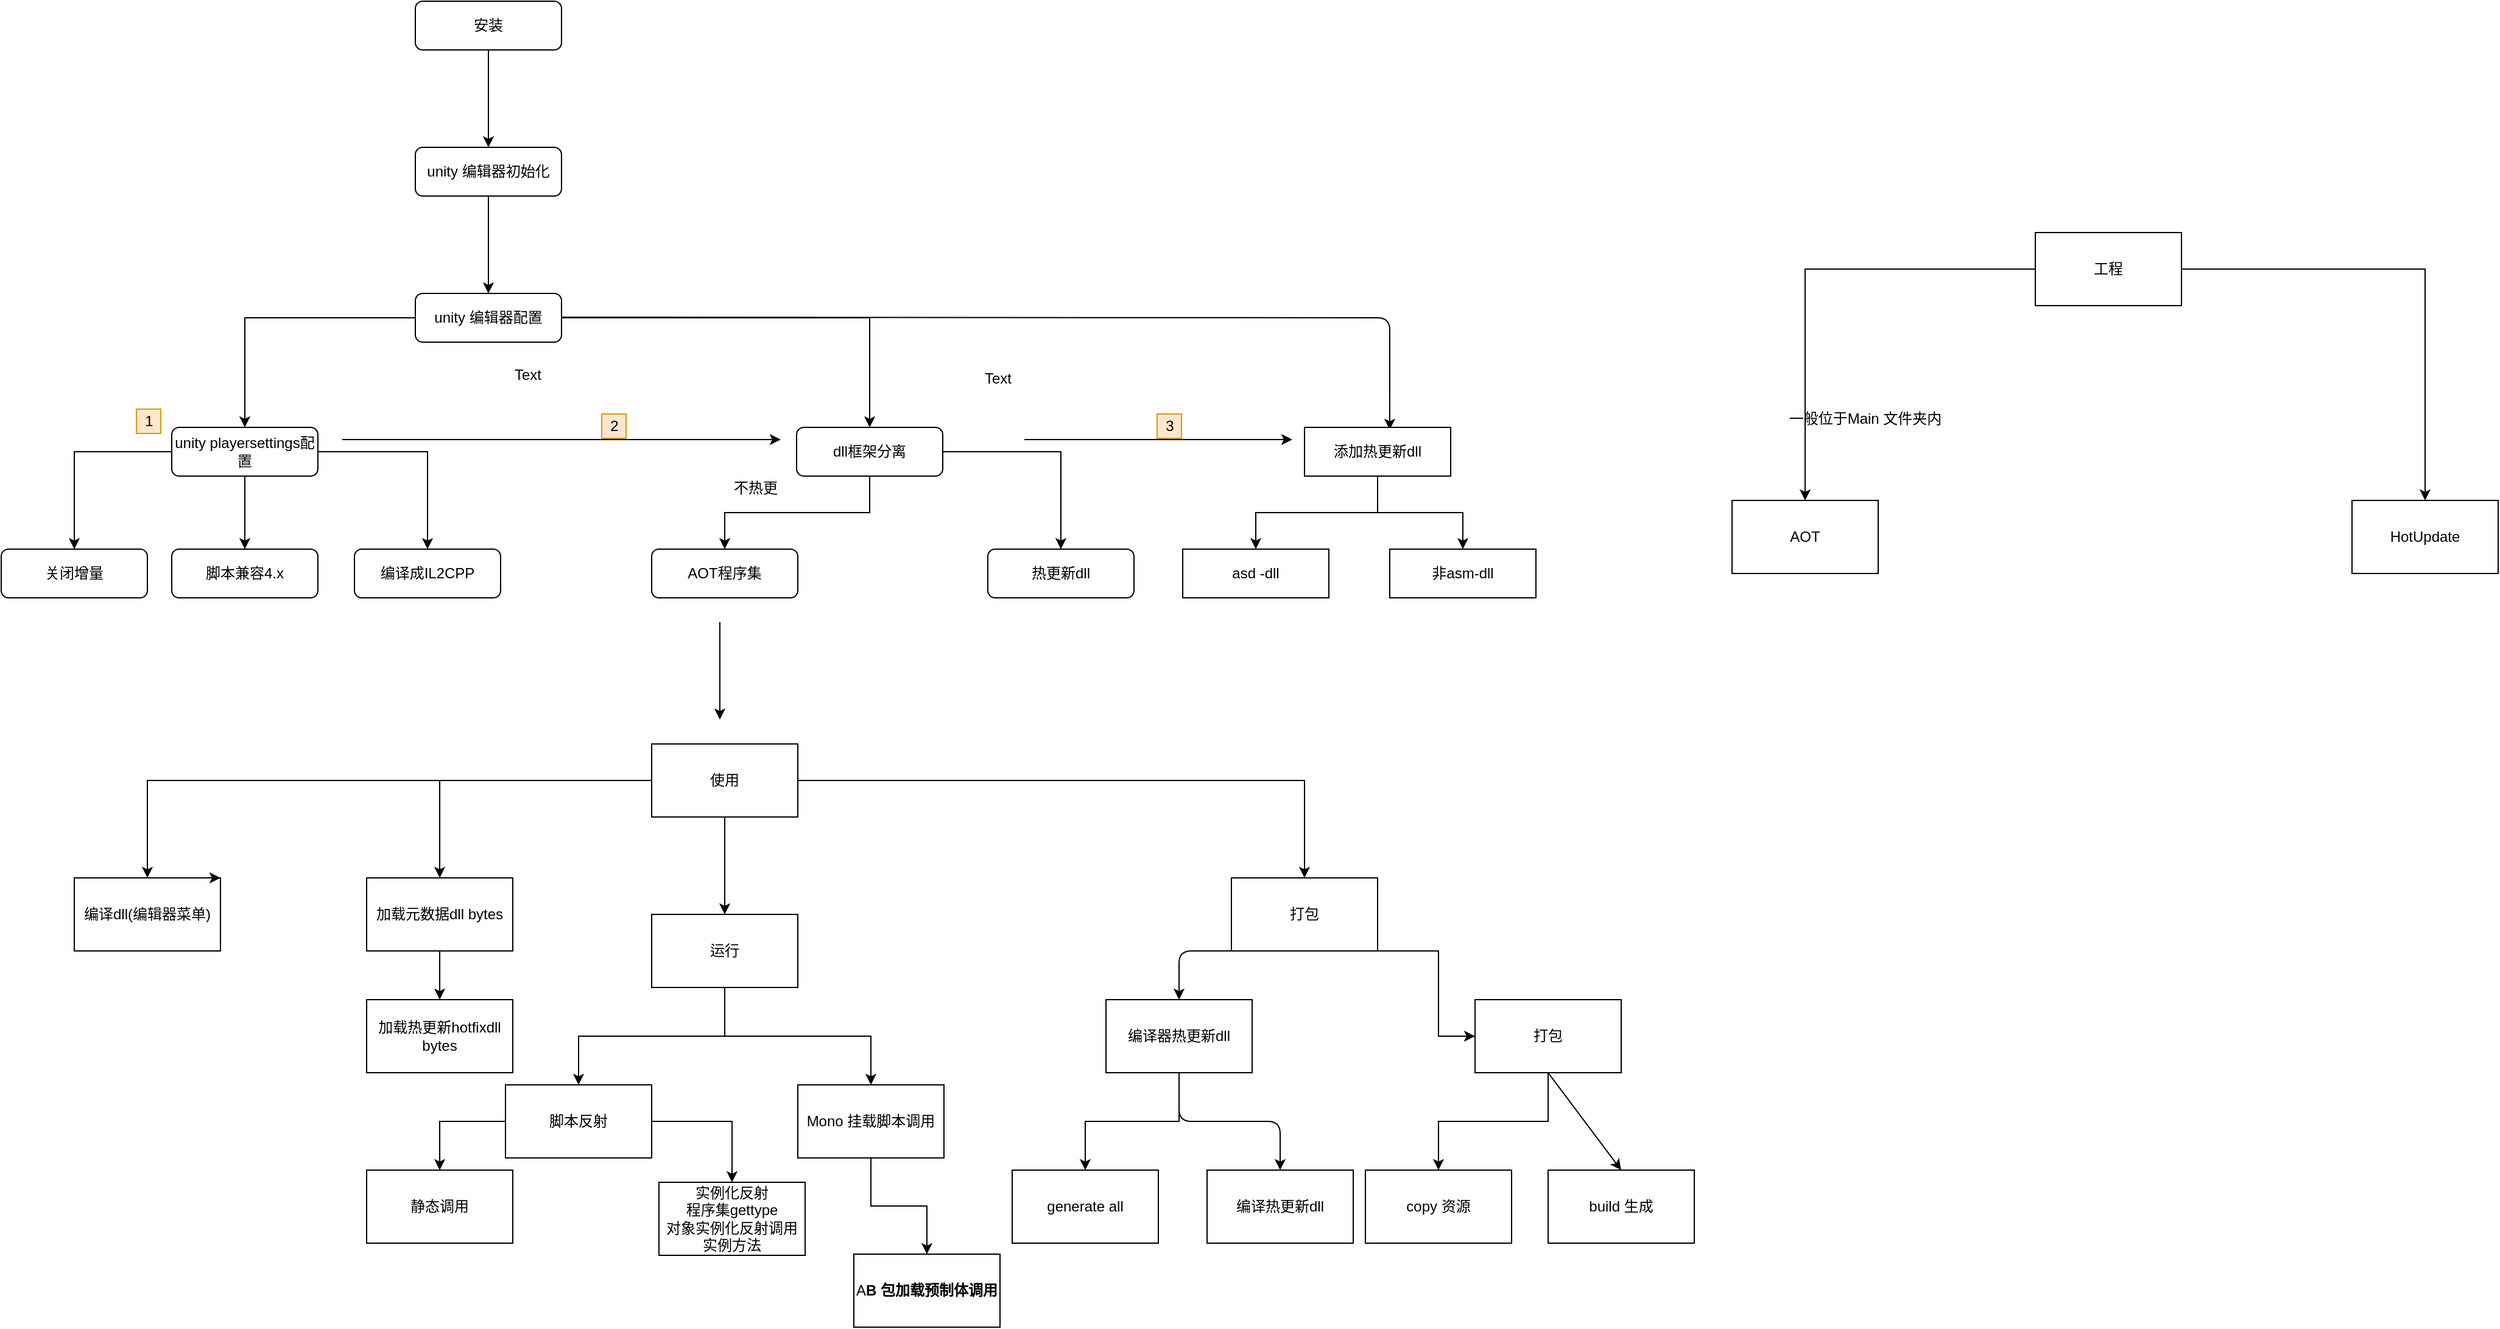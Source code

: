 <mxfile version="21.5.1" type="github" pages="3">
  <diagram id="a4xEopkv2bsVfKYn4HD9" name="使用流程">
    <mxGraphModel dx="2846" dy="1148" grid="1" gridSize="10" guides="1" tooltips="1" connect="1" arrows="1" fold="1" page="1" pageScale="1" pageWidth="827" pageHeight="1169" math="0" shadow="0">
      <root>
        <mxCell id="0" />
        <mxCell id="1" parent="0" />
        <mxCell id="EoGhAd8UYBKwOIdFuY8u-1" value="" style="edgeStyle=orthogonalEdgeStyle;rounded=0;orthogonalLoop=1;jettySize=auto;html=1;" parent="1" source="EoGhAd8UYBKwOIdFuY8u-2" target="EoGhAd8UYBKwOIdFuY8u-4" edge="1">
          <mxGeometry relative="1" as="geometry" />
        </mxCell>
        <mxCell id="EoGhAd8UYBKwOIdFuY8u-2" value="安装&lt;br&gt;" style="rounded=1;whiteSpace=wrap;html=1;fontSize=12;glass=0;strokeWidth=1;shadow=0;" parent="1" vertex="1">
          <mxGeometry x="160" y="80" width="120" height="40" as="geometry" />
        </mxCell>
        <mxCell id="EoGhAd8UYBKwOIdFuY8u-3" value="" style="edgeStyle=orthogonalEdgeStyle;rounded=0;orthogonalLoop=1;jettySize=auto;html=1;" parent="1" source="EoGhAd8UYBKwOIdFuY8u-4" target="EoGhAd8UYBKwOIdFuY8u-6" edge="1">
          <mxGeometry relative="1" as="geometry" />
        </mxCell>
        <mxCell id="EoGhAd8UYBKwOIdFuY8u-4" value="unity 编辑器初始化" style="rounded=1;whiteSpace=wrap;html=1;fontSize=12;glass=0;strokeWidth=1;shadow=0;" parent="1" vertex="1">
          <mxGeometry x="160" y="200" width="120" height="40" as="geometry" />
        </mxCell>
        <mxCell id="EoGhAd8UYBKwOIdFuY8u-5" value="" style="group" parent="1" vertex="1" connectable="0">
          <mxGeometry x="-180" y="320" width="1260" height="250" as="geometry" />
        </mxCell>
        <mxCell id="EoGhAd8UYBKwOIdFuY8u-6" value="unity 编辑器配置&lt;br&gt;" style="rounded=1;whiteSpace=wrap;html=1;fontSize=12;glass=0;strokeWidth=1;shadow=0;" parent="EoGhAd8UYBKwOIdFuY8u-5" vertex="1">
          <mxGeometry x="340" width="120" height="40" as="geometry" />
        </mxCell>
        <mxCell id="EoGhAd8UYBKwOIdFuY8u-7" value="dll框架分离" style="rounded=1;whiteSpace=wrap;html=1;fontSize=12;glass=0;strokeWidth=1;shadow=0;" parent="EoGhAd8UYBKwOIdFuY8u-5" vertex="1">
          <mxGeometry x="653" y="110" width="120" height="40" as="geometry" />
        </mxCell>
        <mxCell id="EoGhAd8UYBKwOIdFuY8u-8" value="" style="edgeStyle=orthogonalEdgeStyle;rounded=0;orthogonalLoop=1;jettySize=auto;html=1;" parent="EoGhAd8UYBKwOIdFuY8u-5" source="EoGhAd8UYBKwOIdFuY8u-6" target="EoGhAd8UYBKwOIdFuY8u-7" edge="1">
          <mxGeometry relative="1" as="geometry" />
        </mxCell>
        <mxCell id="EoGhAd8UYBKwOIdFuY8u-9" value="热更新dll" style="rounded=1;whiteSpace=wrap;html=1;fontSize=12;glass=0;strokeWidth=1;shadow=0;" parent="EoGhAd8UYBKwOIdFuY8u-5" vertex="1">
          <mxGeometry x="810" y="210" width="120" height="40" as="geometry" />
        </mxCell>
        <mxCell id="EoGhAd8UYBKwOIdFuY8u-10" value="" style="edgeStyle=orthogonalEdgeStyle;rounded=0;orthogonalLoop=1;jettySize=auto;html=1;" parent="EoGhAd8UYBKwOIdFuY8u-5" source="EoGhAd8UYBKwOIdFuY8u-7" target="EoGhAd8UYBKwOIdFuY8u-9" edge="1">
          <mxGeometry relative="1" as="geometry" />
        </mxCell>
        <mxCell id="EoGhAd8UYBKwOIdFuY8u-11" value="AOT程序集" style="rounded=1;whiteSpace=wrap;html=1;fontSize=12;glass=0;strokeWidth=1;shadow=0;" parent="EoGhAd8UYBKwOIdFuY8u-5" vertex="1">
          <mxGeometry x="534" y="210" width="120" height="40" as="geometry" />
        </mxCell>
        <mxCell id="EoGhAd8UYBKwOIdFuY8u-12" value="" style="edgeStyle=orthogonalEdgeStyle;rounded=0;orthogonalLoop=1;jettySize=auto;html=1;" parent="EoGhAd8UYBKwOIdFuY8u-5" source="EoGhAd8UYBKwOIdFuY8u-7" target="EoGhAd8UYBKwOIdFuY8u-11" edge="1">
          <mxGeometry relative="1" as="geometry" />
        </mxCell>
        <mxCell id="EoGhAd8UYBKwOIdFuY8u-13" value="unity playersettings配置" style="rounded=1;whiteSpace=wrap;html=1;fontSize=12;glass=0;strokeWidth=1;shadow=0;" parent="EoGhAd8UYBKwOIdFuY8u-5" vertex="1">
          <mxGeometry x="140" y="110" width="120" height="40" as="geometry" />
        </mxCell>
        <mxCell id="EoGhAd8UYBKwOIdFuY8u-14" value="" style="edgeStyle=orthogonalEdgeStyle;rounded=0;orthogonalLoop=1;jettySize=auto;html=1;" parent="EoGhAd8UYBKwOIdFuY8u-5" source="EoGhAd8UYBKwOIdFuY8u-6" target="EoGhAd8UYBKwOIdFuY8u-13" edge="1">
          <mxGeometry relative="1" as="geometry" />
        </mxCell>
        <mxCell id="EoGhAd8UYBKwOIdFuY8u-15" value="编译成IL2CPP" style="rounded=1;whiteSpace=wrap;html=1;fontSize=12;glass=0;strokeWidth=1;shadow=0;" parent="EoGhAd8UYBKwOIdFuY8u-5" vertex="1">
          <mxGeometry x="290" y="210" width="120" height="40" as="geometry" />
        </mxCell>
        <mxCell id="EoGhAd8UYBKwOIdFuY8u-16" value="" style="edgeStyle=orthogonalEdgeStyle;rounded=0;orthogonalLoop=1;jettySize=auto;html=1;" parent="EoGhAd8UYBKwOIdFuY8u-5" source="EoGhAd8UYBKwOIdFuY8u-13" target="EoGhAd8UYBKwOIdFuY8u-15" edge="1">
          <mxGeometry relative="1" as="geometry" />
        </mxCell>
        <mxCell id="EoGhAd8UYBKwOIdFuY8u-17" value="脚本兼容4.x" style="rounded=1;whiteSpace=wrap;html=1;fontSize=12;glass=0;strokeWidth=1;shadow=0;" parent="EoGhAd8UYBKwOIdFuY8u-5" vertex="1">
          <mxGeometry x="140" y="210" width="120" height="40" as="geometry" />
        </mxCell>
        <mxCell id="EoGhAd8UYBKwOIdFuY8u-18" value="" style="edgeStyle=orthogonalEdgeStyle;rounded=0;orthogonalLoop=1;jettySize=auto;html=1;" parent="EoGhAd8UYBKwOIdFuY8u-5" source="EoGhAd8UYBKwOIdFuY8u-13" target="EoGhAd8UYBKwOIdFuY8u-17" edge="1">
          <mxGeometry relative="1" as="geometry" />
        </mxCell>
        <mxCell id="EoGhAd8UYBKwOIdFuY8u-19" value="关闭增量" style="rounded=1;whiteSpace=wrap;html=1;fontSize=12;glass=0;strokeWidth=1;shadow=0;" parent="EoGhAd8UYBKwOIdFuY8u-5" vertex="1">
          <mxGeometry y="210" width="120" height="40" as="geometry" />
        </mxCell>
        <mxCell id="EoGhAd8UYBKwOIdFuY8u-20" value="" style="edgeStyle=orthogonalEdgeStyle;rounded=0;orthogonalLoop=1;jettySize=auto;html=1;" parent="EoGhAd8UYBKwOIdFuY8u-5" source="EoGhAd8UYBKwOIdFuY8u-13" target="EoGhAd8UYBKwOIdFuY8u-19" edge="1">
          <mxGeometry relative="1" as="geometry" />
        </mxCell>
        <mxCell id="EoGhAd8UYBKwOIdFuY8u-21" value="" style="endArrow=classic;html=1;" parent="EoGhAd8UYBKwOIdFuY8u-5" edge="1">
          <mxGeometry width="50" height="50" relative="1" as="geometry">
            <mxPoint x="280" y="120" as="sourcePoint" />
            <mxPoint x="640" y="120" as="targetPoint" />
          </mxGeometry>
        </mxCell>
        <mxCell id="EoGhAd8UYBKwOIdFuY8u-22" value="1" style="text;html=1;align=center;verticalAlign=middle;resizable=0;points=[];autosize=1;fillColor=#ffe6cc;strokeColor=#d79b00;" parent="EoGhAd8UYBKwOIdFuY8u-5" vertex="1">
          <mxGeometry x="111" y="95" width="20" height="20" as="geometry" />
        </mxCell>
        <mxCell id="EoGhAd8UYBKwOIdFuY8u-23" value="不热更" style="text;html=1;align=center;verticalAlign=middle;resizable=0;points=[];autosize=1;" parent="EoGhAd8UYBKwOIdFuY8u-5" vertex="1">
          <mxGeometry x="594" y="150" width="50" height="20" as="geometry" />
        </mxCell>
        <mxCell id="EoGhAd8UYBKwOIdFuY8u-24" value="" style="endArrow=classic;html=1;entryX=0.583;entryY=0.05;entryDx=0;entryDy=0;entryPerimeter=0;" parent="EoGhAd8UYBKwOIdFuY8u-5" target="EoGhAd8UYBKwOIdFuY8u-25" edge="1">
          <mxGeometry width="50" height="50" relative="1" as="geometry">
            <mxPoint x="460" y="19.5" as="sourcePoint" />
            <mxPoint x="650" y="19.5" as="targetPoint" />
            <Array as="points">
              <mxPoint x="1140" y="20" />
            </Array>
          </mxGeometry>
        </mxCell>
        <mxCell id="EoGhAd8UYBKwOIdFuY8u-25" value="添加热更新dll" style="rounded=0;whiteSpace=wrap;html=1;" parent="EoGhAd8UYBKwOIdFuY8u-5" vertex="1">
          <mxGeometry x="1070" y="110" width="120" height="40" as="geometry" />
        </mxCell>
        <mxCell id="EoGhAd8UYBKwOIdFuY8u-26" value="非asm-dll" style="rounded=0;whiteSpace=wrap;html=1;" parent="EoGhAd8UYBKwOIdFuY8u-5" vertex="1">
          <mxGeometry x="1140" y="210" width="120" height="40" as="geometry" />
        </mxCell>
        <mxCell id="EoGhAd8UYBKwOIdFuY8u-27" value="" style="edgeStyle=orthogonalEdgeStyle;rounded=0;orthogonalLoop=1;jettySize=auto;html=1;" parent="EoGhAd8UYBKwOIdFuY8u-5" source="EoGhAd8UYBKwOIdFuY8u-25" target="EoGhAd8UYBKwOIdFuY8u-26" edge="1">
          <mxGeometry relative="1" as="geometry" />
        </mxCell>
        <mxCell id="EoGhAd8UYBKwOIdFuY8u-28" value="asd -dll" style="rounded=0;whiteSpace=wrap;html=1;" parent="EoGhAd8UYBKwOIdFuY8u-5" vertex="1">
          <mxGeometry x="970" y="210" width="120" height="40" as="geometry" />
        </mxCell>
        <mxCell id="EoGhAd8UYBKwOIdFuY8u-29" value="" style="edgeStyle=orthogonalEdgeStyle;rounded=0;orthogonalLoop=1;jettySize=auto;html=1;" parent="EoGhAd8UYBKwOIdFuY8u-5" source="EoGhAd8UYBKwOIdFuY8u-25" target="EoGhAd8UYBKwOIdFuY8u-28" edge="1">
          <mxGeometry relative="1" as="geometry" />
        </mxCell>
        <mxCell id="EoGhAd8UYBKwOIdFuY8u-30" value="" style="endArrow=classic;html=1;" parent="EoGhAd8UYBKwOIdFuY8u-5" edge="1">
          <mxGeometry width="50" height="50" relative="1" as="geometry">
            <mxPoint x="840" y="120" as="sourcePoint" />
            <mxPoint x="1060" y="120" as="targetPoint" />
          </mxGeometry>
        </mxCell>
        <mxCell id="EoGhAd8UYBKwOIdFuY8u-31" value="2&lt;br&gt;" style="text;html=1;align=center;verticalAlign=middle;resizable=0;points=[];autosize=1;fillColor=#ffe6cc;strokeColor=#d79b00;" parent="EoGhAd8UYBKwOIdFuY8u-5" vertex="1">
          <mxGeometry x="493" y="99" width="20" height="20" as="geometry" />
        </mxCell>
        <mxCell id="EoGhAd8UYBKwOIdFuY8u-32" value="3" style="text;html=1;align=center;verticalAlign=middle;resizable=0;points=[];autosize=1;fillColor=#ffe6cc;strokeColor=#d79b00;" parent="EoGhAd8UYBKwOIdFuY8u-5" vertex="1">
          <mxGeometry x="949" y="99" width="20" height="20" as="geometry" />
        </mxCell>
        <mxCell id="EoGhAd8UYBKwOIdFuY8u-33" value="Text" style="text;html=1;align=center;verticalAlign=middle;resizable=0;points=[];autosize=1;" parent="EoGhAd8UYBKwOIdFuY8u-5" vertex="1">
          <mxGeometry x="412" y="57" width="40" height="20" as="geometry" />
        </mxCell>
        <mxCell id="EoGhAd8UYBKwOIdFuY8u-34" value="Text" style="text;html=1;align=center;verticalAlign=middle;resizable=0;points=[];autosize=1;" parent="EoGhAd8UYBKwOIdFuY8u-5" vertex="1">
          <mxGeometry x="798" y="60" width="40" height="20" as="geometry" />
        </mxCell>
        <mxCell id="EoGhAd8UYBKwOIdFuY8u-35" value="" style="edgeStyle=orthogonalEdgeStyle;rounded=0;orthogonalLoop=1;jettySize=auto;html=1;" parent="1" source="EoGhAd8UYBKwOIdFuY8u-39" target="EoGhAd8UYBKwOIdFuY8u-42" edge="1">
          <mxGeometry relative="1" as="geometry" />
        </mxCell>
        <mxCell id="EoGhAd8UYBKwOIdFuY8u-36" value="" style="edgeStyle=orthogonalEdgeStyle;rounded=0;orthogonalLoop=1;jettySize=auto;html=1;" parent="1" source="EoGhAd8UYBKwOIdFuY8u-39" target="EoGhAd8UYBKwOIdFuY8u-41" edge="1">
          <mxGeometry relative="1" as="geometry" />
        </mxCell>
        <mxCell id="EoGhAd8UYBKwOIdFuY8u-37" value="" style="edgeStyle=orthogonalEdgeStyle;rounded=0;orthogonalLoop=1;jettySize=auto;html=1;" parent="1" source="EoGhAd8UYBKwOIdFuY8u-39" target="EoGhAd8UYBKwOIdFuY8u-60" edge="1">
          <mxGeometry relative="1" as="geometry" />
        </mxCell>
        <mxCell id="EoGhAd8UYBKwOIdFuY8u-38" value="" style="edgeStyle=orthogonalEdgeStyle;rounded=0;orthogonalLoop=1;jettySize=auto;html=1;" parent="1" source="EoGhAd8UYBKwOIdFuY8u-39" target="EoGhAd8UYBKwOIdFuY8u-46" edge="1">
          <mxGeometry relative="1" as="geometry" />
        </mxCell>
        <mxCell id="EoGhAd8UYBKwOIdFuY8u-39" value="使用" style="rounded=0;whiteSpace=wrap;html=1;" parent="1" vertex="1">
          <mxGeometry x="354" y="690" width="120" height="60" as="geometry" />
        </mxCell>
        <mxCell id="EoGhAd8UYBKwOIdFuY8u-40" value="" style="edgeStyle=orthogonalEdgeStyle;rounded=0;orthogonalLoop=1;jettySize=auto;html=1;" parent="1" source="EoGhAd8UYBKwOIdFuY8u-41" target="EoGhAd8UYBKwOIdFuY8u-69" edge="1">
          <mxGeometry relative="1" as="geometry" />
        </mxCell>
        <mxCell id="EoGhAd8UYBKwOIdFuY8u-41" value="加载元数据dll bytes" style="rounded=0;whiteSpace=wrap;html=1;" parent="1" vertex="1">
          <mxGeometry x="120" y="800" width="120" height="60" as="geometry" />
        </mxCell>
        <mxCell id="EoGhAd8UYBKwOIdFuY8u-42" value="编译dll(编辑器菜单)" style="rounded=0;whiteSpace=wrap;html=1;" parent="1" vertex="1">
          <mxGeometry x="-120" y="800" width="120" height="60" as="geometry" />
        </mxCell>
        <mxCell id="EoGhAd8UYBKwOIdFuY8u-43" value="" style="endArrow=classic;html=1;" parent="1" edge="1">
          <mxGeometry width="50" height="50" relative="1" as="geometry">
            <mxPoint x="410" y="590" as="sourcePoint" />
            <mxPoint x="410" y="670" as="targetPoint" />
          </mxGeometry>
        </mxCell>
        <mxCell id="EoGhAd8UYBKwOIdFuY8u-44" style="edgeStyle=orthogonalEdgeStyle;rounded=0;orthogonalLoop=1;jettySize=auto;html=1;exitX=0.75;exitY=0;exitDx=0;exitDy=0;entryX=1;entryY=0;entryDx=0;entryDy=0;" parent="1" source="EoGhAd8UYBKwOIdFuY8u-42" target="EoGhAd8UYBKwOIdFuY8u-42" edge="1">
          <mxGeometry relative="1" as="geometry" />
        </mxCell>
        <mxCell id="EoGhAd8UYBKwOIdFuY8u-45" value="" style="group" parent="1" vertex="1" connectable="0">
          <mxGeometry x="650" y="800" width="560" height="300" as="geometry" />
        </mxCell>
        <mxCell id="EoGhAd8UYBKwOIdFuY8u-46" value="打包" style="rounded=0;whiteSpace=wrap;html=1;" parent="EoGhAd8UYBKwOIdFuY8u-45" vertex="1">
          <mxGeometry x="180" width="120" height="60" as="geometry" />
        </mxCell>
        <mxCell id="EoGhAd8UYBKwOIdFuY8u-47" value="打包" style="rounded=0;whiteSpace=wrap;html=1;" parent="EoGhAd8UYBKwOIdFuY8u-45" vertex="1">
          <mxGeometry x="380" y="100" width="120" height="60" as="geometry" />
        </mxCell>
        <mxCell id="EoGhAd8UYBKwOIdFuY8u-48" value="" style="edgeStyle=orthogonalEdgeStyle;rounded=0;orthogonalLoop=1;jettySize=auto;html=1;" parent="EoGhAd8UYBKwOIdFuY8u-45" source="EoGhAd8UYBKwOIdFuY8u-46" target="EoGhAd8UYBKwOIdFuY8u-47" edge="1">
          <mxGeometry relative="1" as="geometry">
            <Array as="points">
              <mxPoint x="350" y="60" />
            </Array>
          </mxGeometry>
        </mxCell>
        <mxCell id="EoGhAd8UYBKwOIdFuY8u-49" value="copy 资源" style="rounded=0;whiteSpace=wrap;html=1;" parent="EoGhAd8UYBKwOIdFuY8u-45" vertex="1">
          <mxGeometry x="290" y="240" width="120" height="60" as="geometry" />
        </mxCell>
        <mxCell id="EoGhAd8UYBKwOIdFuY8u-50" value="" style="edgeStyle=orthogonalEdgeStyle;rounded=0;orthogonalLoop=1;jettySize=auto;html=1;" parent="EoGhAd8UYBKwOIdFuY8u-45" source="EoGhAd8UYBKwOIdFuY8u-47" target="EoGhAd8UYBKwOIdFuY8u-49" edge="1">
          <mxGeometry relative="1" as="geometry" />
        </mxCell>
        <mxCell id="EoGhAd8UYBKwOIdFuY8u-51" value="generate all" style="rounded=0;whiteSpace=wrap;html=1;" parent="EoGhAd8UYBKwOIdFuY8u-45" vertex="1">
          <mxGeometry y="240" width="120" height="60" as="geometry" />
        </mxCell>
        <mxCell id="EoGhAd8UYBKwOIdFuY8u-52" value="编译热更新dll" style="rounded=0;whiteSpace=wrap;html=1;" parent="EoGhAd8UYBKwOIdFuY8u-45" vertex="1">
          <mxGeometry x="160" y="240" width="120" height="60" as="geometry" />
        </mxCell>
        <mxCell id="EoGhAd8UYBKwOIdFuY8u-53" value="编译器热更新dll" style="rounded=0;whiteSpace=wrap;html=1;" parent="EoGhAd8UYBKwOIdFuY8u-45" vertex="1">
          <mxGeometry x="77" y="100" width="120" height="60" as="geometry" />
        </mxCell>
        <mxCell id="EoGhAd8UYBKwOIdFuY8u-54" value="" style="endArrow=classic;html=1;exitX=0.5;exitY=1;exitDx=0;exitDy=0;entryX=0.5;entryY=0;entryDx=0;entryDy=0;" parent="EoGhAd8UYBKwOIdFuY8u-45" source="EoGhAd8UYBKwOIdFuY8u-46" target="EoGhAd8UYBKwOIdFuY8u-53" edge="1">
          <mxGeometry width="50" height="50" relative="1" as="geometry">
            <mxPoint x="220" y="240" as="sourcePoint" />
            <mxPoint x="270" y="190" as="targetPoint" />
            <Array as="points">
              <mxPoint x="137" y="60" />
            </Array>
          </mxGeometry>
        </mxCell>
        <mxCell id="EoGhAd8UYBKwOIdFuY8u-55" value="" style="edgeStyle=orthogonalEdgeStyle;rounded=0;orthogonalLoop=1;jettySize=auto;html=1;exitX=0.5;exitY=1;exitDx=0;exitDy=0;" parent="EoGhAd8UYBKwOIdFuY8u-45" source="EoGhAd8UYBKwOIdFuY8u-53" target="EoGhAd8UYBKwOIdFuY8u-51" edge="1">
          <mxGeometry relative="1" as="geometry">
            <mxPoint x="237" y="249" as="sourcePoint" />
          </mxGeometry>
        </mxCell>
        <mxCell id="EoGhAd8UYBKwOIdFuY8u-56" value="" style="endArrow=classic;html=1;exitX=0.5;exitY=1;exitDx=0;exitDy=0;entryX=0.5;entryY=0;entryDx=0;entryDy=0;" parent="EoGhAd8UYBKwOIdFuY8u-45" source="EoGhAd8UYBKwOIdFuY8u-53" target="EoGhAd8UYBKwOIdFuY8u-52" edge="1">
          <mxGeometry width="50" height="50" relative="1" as="geometry">
            <mxPoint x="220" y="230" as="sourcePoint" />
            <mxPoint x="240" y="200" as="targetPoint" />
            <Array as="points">
              <mxPoint x="137" y="200" />
              <mxPoint x="220" y="200" />
            </Array>
          </mxGeometry>
        </mxCell>
        <mxCell id="EoGhAd8UYBKwOIdFuY8u-57" value="build 生成" style="rounded=0;whiteSpace=wrap;html=1;" parent="EoGhAd8UYBKwOIdFuY8u-45" vertex="1">
          <mxGeometry x="440" y="240" width="120" height="60" as="geometry" />
        </mxCell>
        <mxCell id="EoGhAd8UYBKwOIdFuY8u-58" value="" style="endArrow=classic;html=1;exitX=0.5;exitY=1;exitDx=0;exitDy=0;entryX=0.5;entryY=0;entryDx=0;entryDy=0;" parent="EoGhAd8UYBKwOIdFuY8u-45" source="EoGhAd8UYBKwOIdFuY8u-47" target="EoGhAd8UYBKwOIdFuY8u-57" edge="1">
          <mxGeometry width="50" height="50" relative="1" as="geometry">
            <mxPoint x="480" y="240" as="sourcePoint" />
            <mxPoint x="530" y="190" as="targetPoint" />
            <Array as="points" />
          </mxGeometry>
        </mxCell>
        <mxCell id="EoGhAd8UYBKwOIdFuY8u-59" value="" style="group" parent="1" vertex="1" connectable="0">
          <mxGeometry x="120" y="830" width="474" height="280" as="geometry" />
        </mxCell>
        <mxCell id="EoGhAd8UYBKwOIdFuY8u-60" value="运行" style="rounded=0;whiteSpace=wrap;html=1;" parent="EoGhAd8UYBKwOIdFuY8u-59" vertex="1">
          <mxGeometry x="234" width="120" height="60" as="geometry" />
        </mxCell>
        <mxCell id="EoGhAd8UYBKwOIdFuY8u-61" value="脚本反射" style="rounded=0;whiteSpace=wrap;html=1;" parent="EoGhAd8UYBKwOIdFuY8u-59" vertex="1">
          <mxGeometry x="114" y="140" width="120" height="60" as="geometry" />
        </mxCell>
        <mxCell id="EoGhAd8UYBKwOIdFuY8u-62" value="" style="edgeStyle=orthogonalEdgeStyle;rounded=0;orthogonalLoop=1;jettySize=auto;html=1;" parent="EoGhAd8UYBKwOIdFuY8u-59" source="EoGhAd8UYBKwOIdFuY8u-60" target="EoGhAd8UYBKwOIdFuY8u-61" edge="1">
          <mxGeometry relative="1" as="geometry" />
        </mxCell>
        <mxCell id="EoGhAd8UYBKwOIdFuY8u-63" value="实例化反射&lt;br&gt;程序集gettype&lt;br&gt;对象实例化反射调用实例方法" style="rounded=0;whiteSpace=wrap;html=1;" parent="EoGhAd8UYBKwOIdFuY8u-59" vertex="1">
          <mxGeometry x="240" y="220" width="120" height="60" as="geometry" />
        </mxCell>
        <mxCell id="EoGhAd8UYBKwOIdFuY8u-64" value="" style="edgeStyle=orthogonalEdgeStyle;rounded=0;orthogonalLoop=1;jettySize=auto;html=1;" parent="EoGhAd8UYBKwOIdFuY8u-59" source="EoGhAd8UYBKwOIdFuY8u-61" target="EoGhAd8UYBKwOIdFuY8u-63" edge="1">
          <mxGeometry relative="1" as="geometry" />
        </mxCell>
        <mxCell id="EoGhAd8UYBKwOIdFuY8u-65" value="Mono 挂载脚本调用" style="rounded=0;whiteSpace=wrap;html=1;" parent="EoGhAd8UYBKwOIdFuY8u-59" vertex="1">
          <mxGeometry x="354" y="140" width="120" height="60" as="geometry" />
        </mxCell>
        <mxCell id="EoGhAd8UYBKwOIdFuY8u-66" value="" style="edgeStyle=orthogonalEdgeStyle;rounded=0;orthogonalLoop=1;jettySize=auto;html=1;" parent="EoGhAd8UYBKwOIdFuY8u-59" source="EoGhAd8UYBKwOIdFuY8u-60" target="EoGhAd8UYBKwOIdFuY8u-65" edge="1">
          <mxGeometry relative="1" as="geometry" />
        </mxCell>
        <mxCell id="EoGhAd8UYBKwOIdFuY8u-67" value="静态调用" style="rounded=0;whiteSpace=wrap;html=1;" parent="EoGhAd8UYBKwOIdFuY8u-59" vertex="1">
          <mxGeometry y="210" width="120" height="60" as="geometry" />
        </mxCell>
        <mxCell id="EoGhAd8UYBKwOIdFuY8u-68" value="" style="edgeStyle=orthogonalEdgeStyle;rounded=0;orthogonalLoop=1;jettySize=auto;html=1;entryX=0.5;entryY=0;entryDx=0;entryDy=0;" parent="EoGhAd8UYBKwOIdFuY8u-59" source="EoGhAd8UYBKwOIdFuY8u-61" target="EoGhAd8UYBKwOIdFuY8u-67" edge="1">
          <mxGeometry relative="1" as="geometry">
            <Array as="points">
              <mxPoint x="60" y="170" />
            </Array>
          </mxGeometry>
        </mxCell>
        <mxCell id="EoGhAd8UYBKwOIdFuY8u-69" value="加载热更新hotfixdll bytes" style="rounded=0;whiteSpace=wrap;html=1;" parent="EoGhAd8UYBKwOIdFuY8u-59" vertex="1">
          <mxGeometry y="70" width="120" height="60" as="geometry" />
        </mxCell>
        <mxCell id="cQ6frmkLpcPq_fDJUewf-1" value="A&lt;b&gt;B 包加载预制体调用&lt;/b&gt;" style="whiteSpace=wrap;html=1;rounded=0;" parent="1" vertex="1">
          <mxGeometry x="520" y="1109" width="120" height="60" as="geometry" />
        </mxCell>
        <mxCell id="cQ6frmkLpcPq_fDJUewf-2" value="" style="edgeStyle=orthogonalEdgeStyle;rounded=0;orthogonalLoop=1;jettySize=auto;html=1;" parent="1" source="EoGhAd8UYBKwOIdFuY8u-65" target="cQ6frmkLpcPq_fDJUewf-1" edge="1">
          <mxGeometry relative="1" as="geometry" />
        </mxCell>
        <mxCell id="Vla4fjKNeqWH8-GRxH54-3" value="" style="edgeStyle=orthogonalEdgeStyle;rounded=0;orthogonalLoop=1;jettySize=auto;html=1;" edge="1" parent="1" source="Vla4fjKNeqWH8-GRxH54-1" target="Vla4fjKNeqWH8-GRxH54-2">
          <mxGeometry relative="1" as="geometry" />
        </mxCell>
        <mxCell id="Vla4fjKNeqWH8-GRxH54-5" value="" style="edgeStyle=orthogonalEdgeStyle;rounded=0;orthogonalLoop=1;jettySize=auto;html=1;" edge="1" parent="1" source="Vla4fjKNeqWH8-GRxH54-1" target="Vla4fjKNeqWH8-GRxH54-4">
          <mxGeometry relative="1" as="geometry" />
        </mxCell>
        <mxCell id="Vla4fjKNeqWH8-GRxH54-1" value="工程" style="whiteSpace=wrap;html=1;" vertex="1" parent="1">
          <mxGeometry x="1490" y="270" width="120" height="60" as="geometry" />
        </mxCell>
        <mxCell id="Vla4fjKNeqWH8-GRxH54-2" value="AOT" style="whiteSpace=wrap;html=1;" vertex="1" parent="1">
          <mxGeometry x="1241" y="490" width="120" height="60" as="geometry" />
        </mxCell>
        <mxCell id="Vla4fjKNeqWH8-GRxH54-4" value="HotUpdate" style="whiteSpace=wrap;html=1;" vertex="1" parent="1">
          <mxGeometry x="1750" y="490" width="120" height="60" as="geometry" />
        </mxCell>
        <mxCell id="Vla4fjKNeqWH8-GRxH54-6" value="一般位于Main 文件夹内" style="text;html=1;align=center;verticalAlign=middle;resizable=0;points=[];autosize=1;strokeColor=none;fillColor=none;" vertex="1" parent="1">
          <mxGeometry x="1275" y="408" width="150" height="30" as="geometry" />
        </mxCell>
      </root>
    </mxGraphModel>
  </diagram>
  <diagram id="kLOaayWvaOova35mSQs2" name="泛型">
    <mxGraphModel dx="2019" dy="1148" grid="1" gridSize="10" guides="1" tooltips="1" connect="1" arrows="1" fold="1" page="1" pageScale="1" pageWidth="827" pageHeight="1169" math="0" shadow="0">
      <root>
        <mxCell id="0" />
        <mxCell id="1" parent="0" />
        <mxCell id="Z5YoFpjWwW59qFX5yE6A-208" value="泛型" style="text;html=1;align=center;verticalAlign=middle;resizable=0;points=[];autosize=1;" parent="1" vertex="1">
          <mxGeometry x="360" y="50" width="40" height="20" as="geometry" />
        </mxCell>
        <mxCell id="Z5YoFpjWwW59qFX5yE6A-209" value="" style="edgeStyle=orthogonalEdgeStyle;rounded=0;orthogonalLoop=1;jettySize=auto;html=1;" parent="1" source="Z5YoFpjWwW59qFX5yE6A-210" target="Z5YoFpjWwW59qFX5yE6A-212" edge="1">
          <mxGeometry relative="1" as="geometry" />
        </mxCell>
        <mxCell id="Z5YoFpjWwW59qFX5yE6A-210" value="泛型" style="rounded=0;whiteSpace=wrap;html=1;" parent="1" vertex="1">
          <mxGeometry x="320" y="100" width="120" height="60" as="geometry" />
        </mxCell>
        <mxCell id="Z5YoFpjWwW59qFX5yE6A-211" value="" style="edgeStyle=orthogonalEdgeStyle;rounded=0;orthogonalLoop=1;jettySize=auto;html=1;" parent="1" source="Z5YoFpjWwW59qFX5yE6A-212" target="Z5YoFpjWwW59qFX5yE6A-213" edge="1">
          <mxGeometry relative="1" as="geometry" />
        </mxCell>
        <mxCell id="Z5YoFpjWwW59qFX5yE6A-212" value="共享（主工程预先定义实例化）" style="rounded=0;whiteSpace=wrap;html=1;" parent="1" vertex="1">
          <mxGeometry x="200" y="290" width="120" height="60" as="geometry" />
        </mxCell>
        <mxCell id="Z5YoFpjWwW59qFX5yE6A-213" value="限制性（开发版定制）" style="rounded=0;whiteSpace=wrap;html=1;" parent="1" vertex="1">
          <mxGeometry x="200" y="400" width="120" height="60" as="geometry" />
        </mxCell>
        <mxCell id="Z5YoFpjWwW59qFX5yE6A-214" value="" style="edgeStyle=orthogonalEdgeStyle;rounded=0;orthogonalLoop=1;jettySize=auto;html=1;exitX=0.5;exitY=1;exitDx=0;exitDy=0;" parent="1" source="Z5YoFpjWwW59qFX5yE6A-210" target="Z5YoFpjWwW59qFX5yE6A-216" edge="1">
          <mxGeometry relative="1" as="geometry">
            <mxPoint x="380" y="220" as="sourcePoint" />
          </mxGeometry>
        </mxCell>
        <mxCell id="Z5YoFpjWwW59qFX5yE6A-215" value="" style="edgeStyle=orthogonalEdgeStyle;rounded=0;orthogonalLoop=1;jettySize=auto;html=1;" parent="1" source="Z5YoFpjWwW59qFX5yE6A-216" target="Z5YoFpjWwW59qFX5yE6A-217" edge="1">
          <mxGeometry relative="1" as="geometry" />
        </mxCell>
        <mxCell id="Z5YoFpjWwW59qFX5yE6A-216" value="补充元数据" style="rounded=0;whiteSpace=wrap;html=1;" parent="1" vertex="1">
          <mxGeometry x="414" y="290" width="120" height="60" as="geometry" />
        </mxCell>
        <mxCell id="Z5YoFpjWwW59qFX5yE6A-217" value="丢失的函数体元数据" style="rounded=0;whiteSpace=wrap;html=1;" parent="1" vertex="1">
          <mxGeometry x="414" y="400" width="120" height="60" as="geometry" />
        </mxCell>
      </root>
    </mxGraphModel>
  </diagram>
  <diagram name="桥接函数" id="0SM3inQHrVS0dK10SQLN">
    <mxGraphModel dx="2019" dy="1148" grid="1" gridSize="10" guides="1" tooltips="1" connect="1" arrows="1" fold="1" page="1" pageScale="1" pageWidth="827" pageHeight="1169" math="0" shadow="0">
      <root>
        <mxCell id="0" />
        <mxCell id="1" parent="0" />
        <mxCell id="2hartZvfvEYPj1R3j397-19" value="" style="edgeStyle=orthogonalEdgeStyle;rounded=0;orthogonalLoop=1;jettySize=auto;html=1;" parent="1" source="2hartZvfvEYPj1R3j397-22" target="2hartZvfvEYPj1R3j397-20" edge="1">
          <mxGeometry relative="1" as="geometry">
            <Array as="points">
              <mxPoint x="414" y="190" />
              <mxPoint x="320" y="190" />
            </Array>
          </mxGeometry>
        </mxCell>
        <mxCell id="2hartZvfvEYPj1R3j397-20" value="AOT和热更新代码双向调用" style="rounded=0;whiteSpace=wrap;html=1;" parent="1" vertex="1">
          <mxGeometry x="270" y="230" width="120" height="60" as="geometry" />
        </mxCell>
        <mxCell id="2hartZvfvEYPj1R3j397-21" style="edgeStyle=orthogonalEdgeStyle;rounded=0;orthogonalLoop=1;jettySize=auto;html=1;entryX=0.433;entryY=-0.083;entryDx=0;entryDy=0;entryPerimeter=0;" parent="1" source="2hartZvfvEYPj1R3j397-22" target="2hartZvfvEYPj1R3j397-24" edge="1">
          <mxGeometry relative="1" as="geometry">
            <mxPoint x="470" y="230" as="targetPoint" />
          </mxGeometry>
        </mxCell>
        <mxCell id="2hartZvfvEYPj1R3j397-22" value="桥接函数" style="rounded=0;whiteSpace=wrap;html=1;" parent="1" vertex="1">
          <mxGeometry x="354" y="90" width="120" height="60" as="geometry" />
        </mxCell>
        <mxCell id="2hartZvfvEYPj1R3j397-23" value="" style="edgeStyle=orthogonalEdgeStyle;rounded=0;orthogonalLoop=1;jettySize=auto;html=1;" parent="1" source="2hartZvfvEYPj1R3j397-24" target="2hartZvfvEYPj1R3j397-25" edge="1">
          <mxGeometry relative="1" as="geometry" />
        </mxCell>
        <mxCell id="2hartZvfvEYPj1R3j397-24" value="原理" style="rounded=0;whiteSpace=wrap;html=1;" parent="1" vertex="1">
          <mxGeometry x="430" y="230" width="120" height="60" as="geometry" />
        </mxCell>
        <mxCell id="2hartZvfvEYPj1R3j397-25" value="函数签名" style="rounded=0;whiteSpace=wrap;html=1;" parent="1" vertex="1">
          <mxGeometry x="430" y="370" width="120" height="60" as="geometry" />
        </mxCell>
      </root>
    </mxGraphModel>
  </diagram>
</mxfile>
